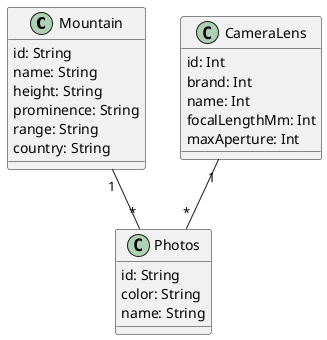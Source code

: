 @startuml "MountainPhotos"


class Mountain{
  id: String
  name: String
  height: String
  prominence: String
  range: String
  country: String
}

class CameraLens{
  id: Int
  brand: Int
  name: Int
  focalLengthMm: Int
  maxAperture: Int
}

class Photos{
  id: String
  color: String
  name: String
}



Mountain "1" -- "*" Photos

CameraLens "1" -- "*" Photos


@enduml